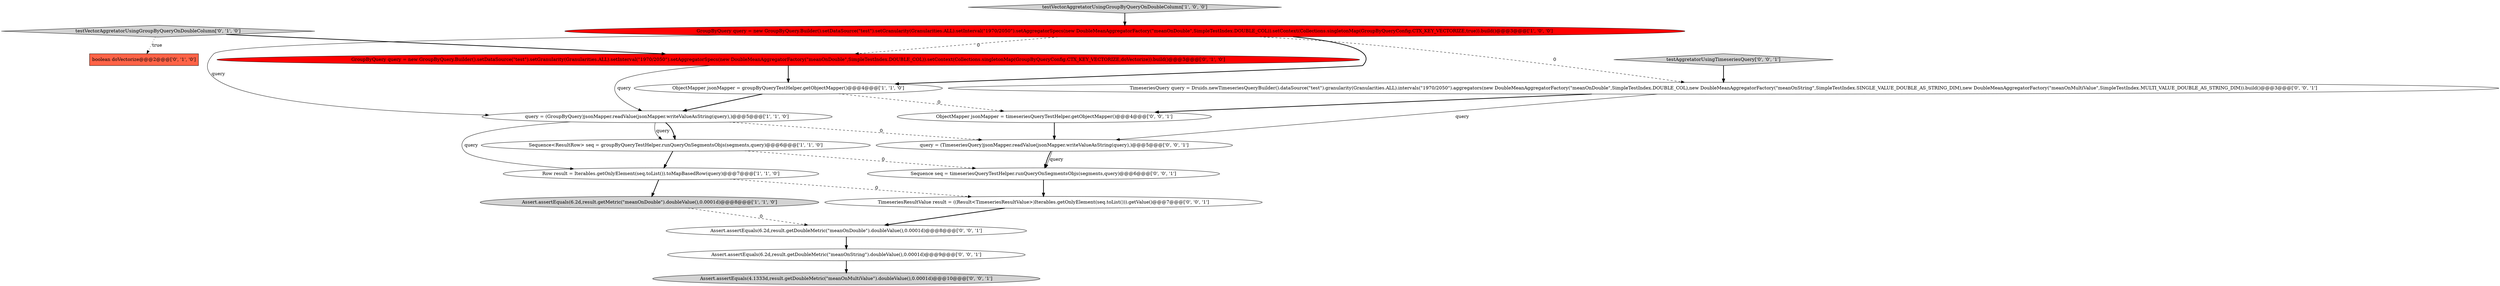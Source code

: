 digraph {
9 [style = filled, label = "boolean doVectorize@@@2@@@['0', '1', '0']", fillcolor = tomato, shape = box image = "AAA1AAABBB2BBB"];
8 [style = filled, label = "GroupByQuery query = new GroupByQuery.Builder().setDataSource(\"test\").setGranularity(Granularities.ALL).setInterval(\"1970/2050\").setAggregatorSpecs(new DoubleMeanAggregatorFactory(\"meanOnDouble\",SimpleTestIndex.DOUBLE_COL)).setContext(Collections.singletonMap(GroupByQueryConfig.CTX_KEY_VECTORIZE,doVectorize)).build()@@@3@@@['0', '1', '0']", fillcolor = red, shape = ellipse image = "AAA1AAABBB2BBB"];
10 [style = filled, label = "Assert.assertEquals(6.2d,result.getDoubleMetric(\"meanOnDouble\").doubleValue(),0.0001d)@@@8@@@['0', '0', '1']", fillcolor = white, shape = ellipse image = "AAA0AAABBB3BBB"];
13 [style = filled, label = "Assert.assertEquals(4.1333d,result.getDoubleMetric(\"meanOnMultiValue\").doubleValue(),0.0001d)@@@10@@@['0', '0', '1']", fillcolor = lightgray, shape = ellipse image = "AAA0AAABBB3BBB"];
17 [style = filled, label = "query = (TimeseriesQuery)jsonMapper.readValue(jsonMapper.writeValueAsString(query),)@@@5@@@['0', '0', '1']", fillcolor = white, shape = ellipse image = "AAA0AAABBB3BBB"];
2 [style = filled, label = "GroupByQuery query = new GroupByQuery.Builder().setDataSource(\"test\").setGranularity(Granularities.ALL).setInterval(\"1970/2050\").setAggregatorSpecs(new DoubleMeanAggregatorFactory(\"meanOnDouble\",SimpleTestIndex.DOUBLE_COL)).setContext(Collections.singletonMap(GroupByQueryConfig.CTX_KEY_VECTORIZE,true)).build()@@@3@@@['1', '0', '0']", fillcolor = red, shape = ellipse image = "AAA1AAABBB1BBB"];
1 [style = filled, label = "query = (GroupByQuery)jsonMapper.readValue(jsonMapper.writeValueAsString(query),)@@@5@@@['1', '1', '0']", fillcolor = white, shape = ellipse image = "AAA0AAABBB1BBB"];
5 [style = filled, label = "ObjectMapper jsonMapper = groupByQueryTestHelper.getObjectMapper()@@@4@@@['1', '1', '0']", fillcolor = white, shape = ellipse image = "AAA0AAABBB1BBB"];
11 [style = filled, label = "Assert.assertEquals(6.2d,result.getDoubleMetric(\"meanOnString\").doubleValue(),0.0001d)@@@9@@@['0', '0', '1']", fillcolor = white, shape = ellipse image = "AAA0AAABBB3BBB"];
4 [style = filled, label = "Assert.assertEquals(6.2d,result.getMetric(\"meanOnDouble\").doubleValue(),0.0001d)@@@8@@@['1', '1', '0']", fillcolor = lightgray, shape = ellipse image = "AAA0AAABBB1BBB"];
15 [style = filled, label = "Sequence seq = timeseriesQueryTestHelper.runQueryOnSegmentsObjs(segments,query)@@@6@@@['0', '0', '1']", fillcolor = white, shape = ellipse image = "AAA0AAABBB3BBB"];
16 [style = filled, label = "TimeseriesQuery query = Druids.newTimeseriesQueryBuilder().dataSource(\"test\").granularity(Granularities.ALL).intervals(\"1970/2050\").aggregators(new DoubleMeanAggregatorFactory(\"meanOnDouble\",SimpleTestIndex.DOUBLE_COL),new DoubleMeanAggregatorFactory(\"meanOnString\",SimpleTestIndex.SINGLE_VALUE_DOUBLE_AS_STRING_DIM),new DoubleMeanAggregatorFactory(\"meanOnMultiValue\",SimpleTestIndex.MULTI_VALUE_DOUBLE_AS_STRING_DIM)).build()@@@3@@@['0', '0', '1']", fillcolor = white, shape = ellipse image = "AAA0AAABBB3BBB"];
14 [style = filled, label = "ObjectMapper jsonMapper = timeseriesQueryTestHelper.getObjectMapper()@@@4@@@['0', '0', '1']", fillcolor = white, shape = ellipse image = "AAA0AAABBB3BBB"];
3 [style = filled, label = "Sequence<ResultRow> seq = groupByQueryTestHelper.runQueryOnSegmentsObjs(segments,query)@@@6@@@['1', '1', '0']", fillcolor = white, shape = ellipse image = "AAA0AAABBB1BBB"];
0 [style = filled, label = "testVectorAggretatorUsingGroupByQueryOnDoubleColumn['1', '0', '0']", fillcolor = lightgray, shape = diamond image = "AAA0AAABBB1BBB"];
18 [style = filled, label = "TimeseriesResultValue result = ((Result<TimeseriesResultValue>)Iterables.getOnlyElement(seq.toList())).getValue()@@@7@@@['0', '0', '1']", fillcolor = white, shape = ellipse image = "AAA0AAABBB3BBB"];
7 [style = filled, label = "testVectorAggretatorUsingGroupByQueryOnDoubleColumn['0', '1', '0']", fillcolor = lightgray, shape = diamond image = "AAA0AAABBB2BBB"];
6 [style = filled, label = "Row result = Iterables.getOnlyElement(seq.toList()).toMapBasedRow(query)@@@7@@@['1', '1', '0']", fillcolor = white, shape = ellipse image = "AAA0AAABBB1BBB"];
12 [style = filled, label = "testAggretatorUsingTimeseriesQuery['0', '0', '1']", fillcolor = lightgray, shape = diamond image = "AAA0AAABBB3BBB"];
5->14 [style = dashed, label="0"];
0->2 [style = bold, label=""];
1->3 [style = bold, label=""];
3->6 [style = bold, label=""];
14->17 [style = bold, label=""];
8->1 [style = solid, label="query"];
12->16 [style = bold, label=""];
2->1 [style = solid, label="query"];
7->9 [style = dotted, label="true"];
7->8 [style = bold, label=""];
1->6 [style = solid, label="query"];
2->8 [style = dashed, label="0"];
15->18 [style = bold, label=""];
6->18 [style = dashed, label="0"];
6->4 [style = bold, label=""];
5->1 [style = bold, label=""];
1->17 [style = dashed, label="0"];
16->17 [style = solid, label="query"];
8->5 [style = bold, label=""];
18->10 [style = bold, label=""];
2->16 [style = dashed, label="0"];
11->13 [style = bold, label=""];
17->15 [style = bold, label=""];
3->15 [style = dashed, label="0"];
16->14 [style = bold, label=""];
17->15 [style = solid, label="query"];
4->10 [style = dashed, label="0"];
1->3 [style = solid, label="query"];
2->5 [style = bold, label=""];
10->11 [style = bold, label=""];
}
